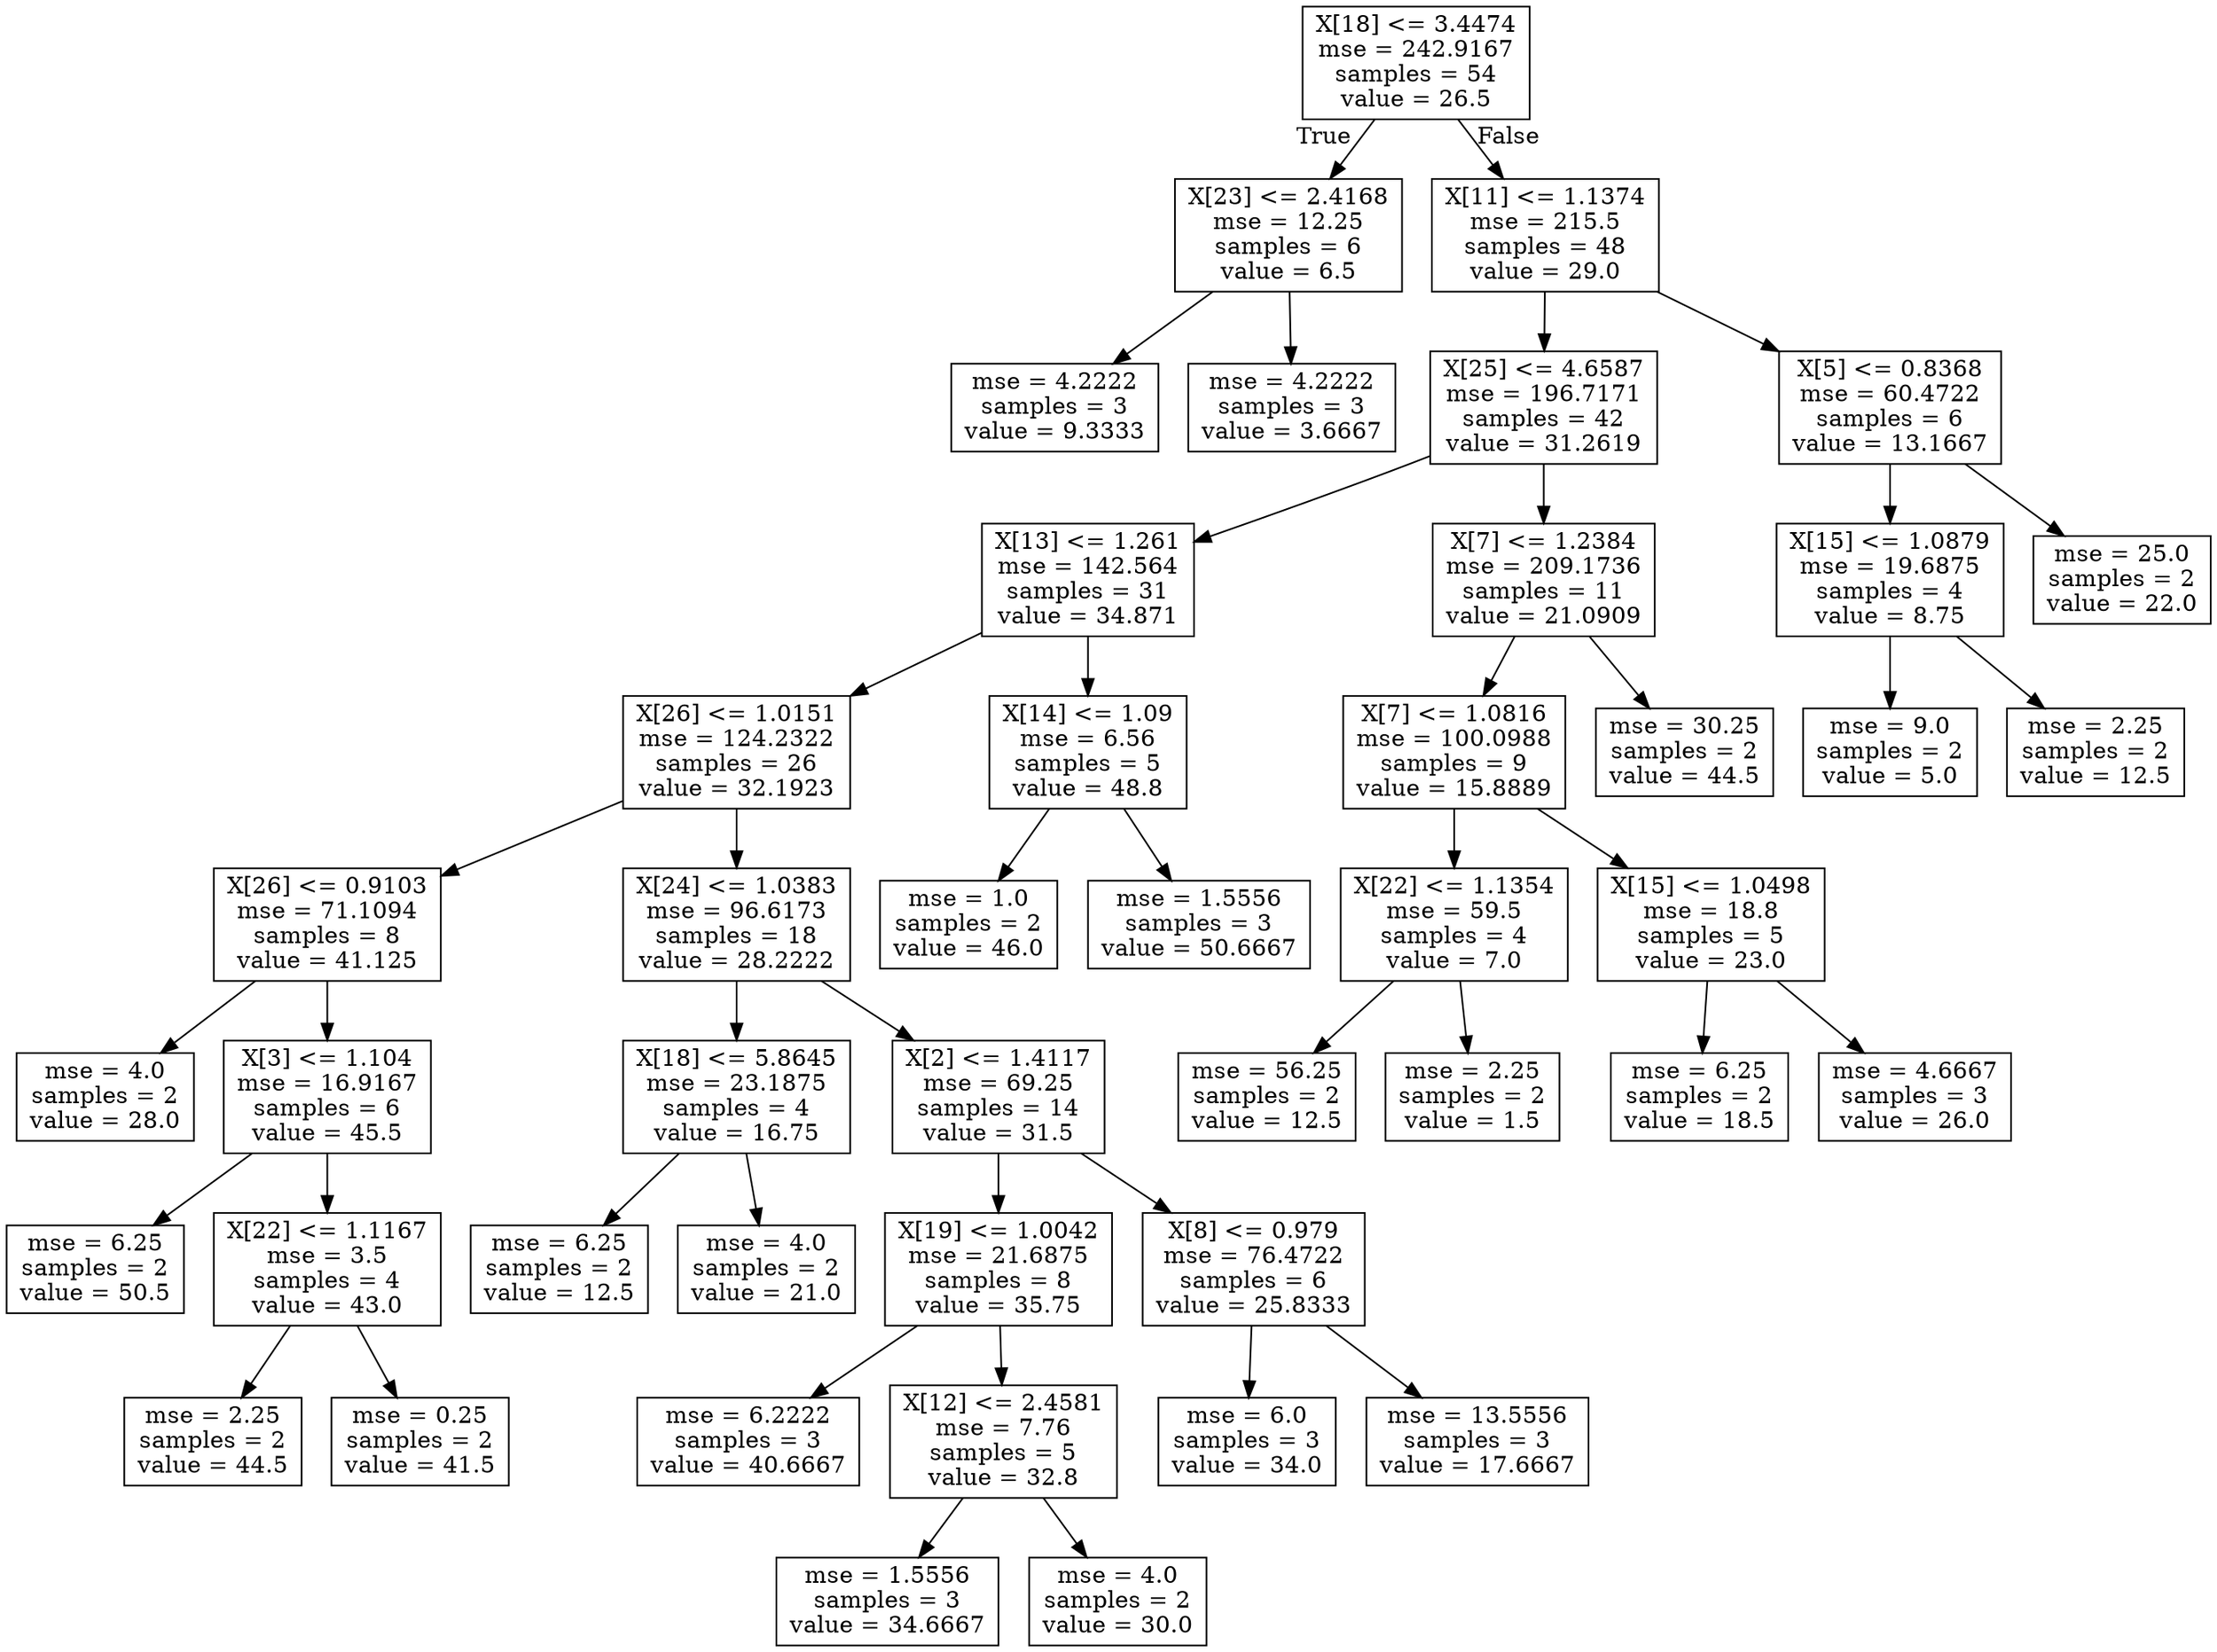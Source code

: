 digraph Tree {
node [shape=box] ;
0 [label="X[18] <= 3.4474\nmse = 242.9167\nsamples = 54\nvalue = 26.5"] ;
1 [label="X[23] <= 2.4168\nmse = 12.25\nsamples = 6\nvalue = 6.5"] ;
0 -> 1 [labeldistance=2.5, labelangle=45, headlabel="True"] ;
2 [label="mse = 4.2222\nsamples = 3\nvalue = 9.3333"] ;
1 -> 2 ;
3 [label="mse = 4.2222\nsamples = 3\nvalue = 3.6667"] ;
1 -> 3 ;
4 [label="X[11] <= 1.1374\nmse = 215.5\nsamples = 48\nvalue = 29.0"] ;
0 -> 4 [labeldistance=2.5, labelangle=-45, headlabel="False"] ;
5 [label="X[25] <= 4.6587\nmse = 196.7171\nsamples = 42\nvalue = 31.2619"] ;
4 -> 5 ;
6 [label="X[13] <= 1.261\nmse = 142.564\nsamples = 31\nvalue = 34.871"] ;
5 -> 6 ;
7 [label="X[26] <= 1.0151\nmse = 124.2322\nsamples = 26\nvalue = 32.1923"] ;
6 -> 7 ;
8 [label="X[26] <= 0.9103\nmse = 71.1094\nsamples = 8\nvalue = 41.125"] ;
7 -> 8 ;
9 [label="mse = 4.0\nsamples = 2\nvalue = 28.0"] ;
8 -> 9 ;
10 [label="X[3] <= 1.104\nmse = 16.9167\nsamples = 6\nvalue = 45.5"] ;
8 -> 10 ;
11 [label="mse = 6.25\nsamples = 2\nvalue = 50.5"] ;
10 -> 11 ;
12 [label="X[22] <= 1.1167\nmse = 3.5\nsamples = 4\nvalue = 43.0"] ;
10 -> 12 ;
13 [label="mse = 2.25\nsamples = 2\nvalue = 44.5"] ;
12 -> 13 ;
14 [label="mse = 0.25\nsamples = 2\nvalue = 41.5"] ;
12 -> 14 ;
15 [label="X[24] <= 1.0383\nmse = 96.6173\nsamples = 18\nvalue = 28.2222"] ;
7 -> 15 ;
16 [label="X[18] <= 5.8645\nmse = 23.1875\nsamples = 4\nvalue = 16.75"] ;
15 -> 16 ;
17 [label="mse = 6.25\nsamples = 2\nvalue = 12.5"] ;
16 -> 17 ;
18 [label="mse = 4.0\nsamples = 2\nvalue = 21.0"] ;
16 -> 18 ;
19 [label="X[2] <= 1.4117\nmse = 69.25\nsamples = 14\nvalue = 31.5"] ;
15 -> 19 ;
20 [label="X[19] <= 1.0042\nmse = 21.6875\nsamples = 8\nvalue = 35.75"] ;
19 -> 20 ;
21 [label="mse = 6.2222\nsamples = 3\nvalue = 40.6667"] ;
20 -> 21 ;
22 [label="X[12] <= 2.4581\nmse = 7.76\nsamples = 5\nvalue = 32.8"] ;
20 -> 22 ;
23 [label="mse = 1.5556\nsamples = 3\nvalue = 34.6667"] ;
22 -> 23 ;
24 [label="mse = 4.0\nsamples = 2\nvalue = 30.0"] ;
22 -> 24 ;
25 [label="X[8] <= 0.979\nmse = 76.4722\nsamples = 6\nvalue = 25.8333"] ;
19 -> 25 ;
26 [label="mse = 6.0\nsamples = 3\nvalue = 34.0"] ;
25 -> 26 ;
27 [label="mse = 13.5556\nsamples = 3\nvalue = 17.6667"] ;
25 -> 27 ;
28 [label="X[14] <= 1.09\nmse = 6.56\nsamples = 5\nvalue = 48.8"] ;
6 -> 28 ;
29 [label="mse = 1.0\nsamples = 2\nvalue = 46.0"] ;
28 -> 29 ;
30 [label="mse = 1.5556\nsamples = 3\nvalue = 50.6667"] ;
28 -> 30 ;
31 [label="X[7] <= 1.2384\nmse = 209.1736\nsamples = 11\nvalue = 21.0909"] ;
5 -> 31 ;
32 [label="X[7] <= 1.0816\nmse = 100.0988\nsamples = 9\nvalue = 15.8889"] ;
31 -> 32 ;
33 [label="X[22] <= 1.1354\nmse = 59.5\nsamples = 4\nvalue = 7.0"] ;
32 -> 33 ;
34 [label="mse = 56.25\nsamples = 2\nvalue = 12.5"] ;
33 -> 34 ;
35 [label="mse = 2.25\nsamples = 2\nvalue = 1.5"] ;
33 -> 35 ;
36 [label="X[15] <= 1.0498\nmse = 18.8\nsamples = 5\nvalue = 23.0"] ;
32 -> 36 ;
37 [label="mse = 6.25\nsamples = 2\nvalue = 18.5"] ;
36 -> 37 ;
38 [label="mse = 4.6667\nsamples = 3\nvalue = 26.0"] ;
36 -> 38 ;
39 [label="mse = 30.25\nsamples = 2\nvalue = 44.5"] ;
31 -> 39 ;
40 [label="X[5] <= 0.8368\nmse = 60.4722\nsamples = 6\nvalue = 13.1667"] ;
4 -> 40 ;
41 [label="X[15] <= 1.0879\nmse = 19.6875\nsamples = 4\nvalue = 8.75"] ;
40 -> 41 ;
42 [label="mse = 9.0\nsamples = 2\nvalue = 5.0"] ;
41 -> 42 ;
43 [label="mse = 2.25\nsamples = 2\nvalue = 12.5"] ;
41 -> 43 ;
44 [label="mse = 25.0\nsamples = 2\nvalue = 22.0"] ;
40 -> 44 ;
}